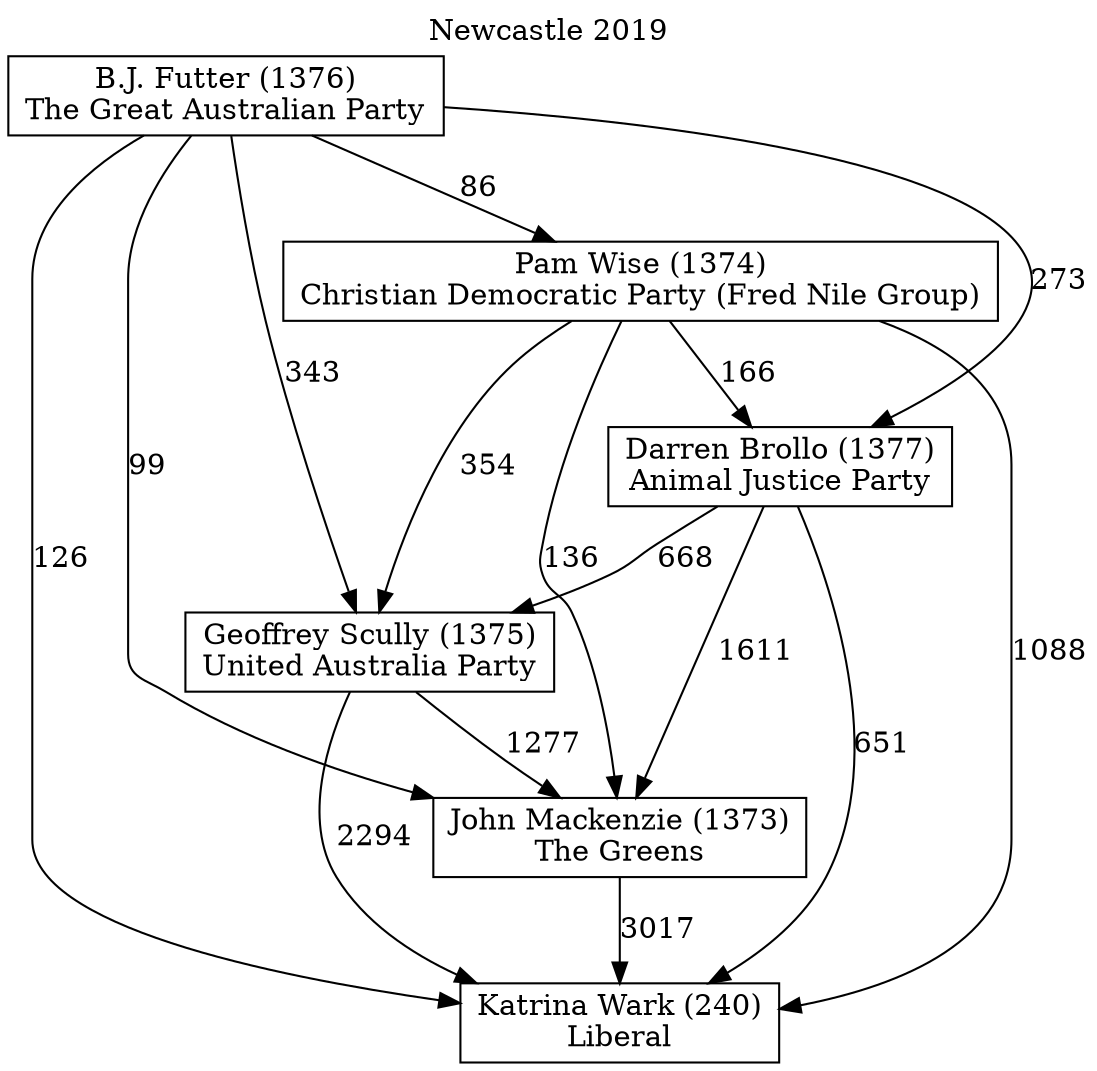 // House preference flow
digraph "Katrina Wark (240)_Newcastle_2019" {
	graph [label="Newcastle 2019" labelloc=t mclimit=2]
	node [shape=box]
	"Katrina Wark (240)" [label="Katrina Wark (240)
Liberal"]
	"John Mackenzie (1373)" [label="John Mackenzie (1373)
The Greens"]
	"Geoffrey Scully (1375)" [label="Geoffrey Scully (1375)
United Australia Party"]
	"Darren Brollo (1377)" [label="Darren Brollo (1377)
Animal Justice Party"]
	"Pam Wise (1374)" [label="Pam Wise (1374)
Christian Democratic Party (Fred Nile Group)"]
	"B.J. Futter (1376)" [label="B.J. Futter (1376)
The Great Australian Party"]
	"John Mackenzie (1373)" -> "Katrina Wark (240)" [label=3017]
	"Geoffrey Scully (1375)" -> "John Mackenzie (1373)" [label=1277]
	"Darren Brollo (1377)" -> "Geoffrey Scully (1375)" [label=668]
	"Pam Wise (1374)" -> "Darren Brollo (1377)" [label=166]
	"B.J. Futter (1376)" -> "Pam Wise (1374)" [label=86]
	"Geoffrey Scully (1375)" -> "Katrina Wark (240)" [label=2294]
	"Darren Brollo (1377)" -> "Katrina Wark (240)" [label=651]
	"Pam Wise (1374)" -> "Katrina Wark (240)" [label=1088]
	"B.J. Futter (1376)" -> "Katrina Wark (240)" [label=126]
	"B.J. Futter (1376)" -> "Darren Brollo (1377)" [label=273]
	"Pam Wise (1374)" -> "Geoffrey Scully (1375)" [label=354]
	"B.J. Futter (1376)" -> "Geoffrey Scully (1375)" [label=343]
	"Darren Brollo (1377)" -> "John Mackenzie (1373)" [label=1611]
	"Pam Wise (1374)" -> "John Mackenzie (1373)" [label=136]
	"B.J. Futter (1376)" -> "John Mackenzie (1373)" [label=99]
}
